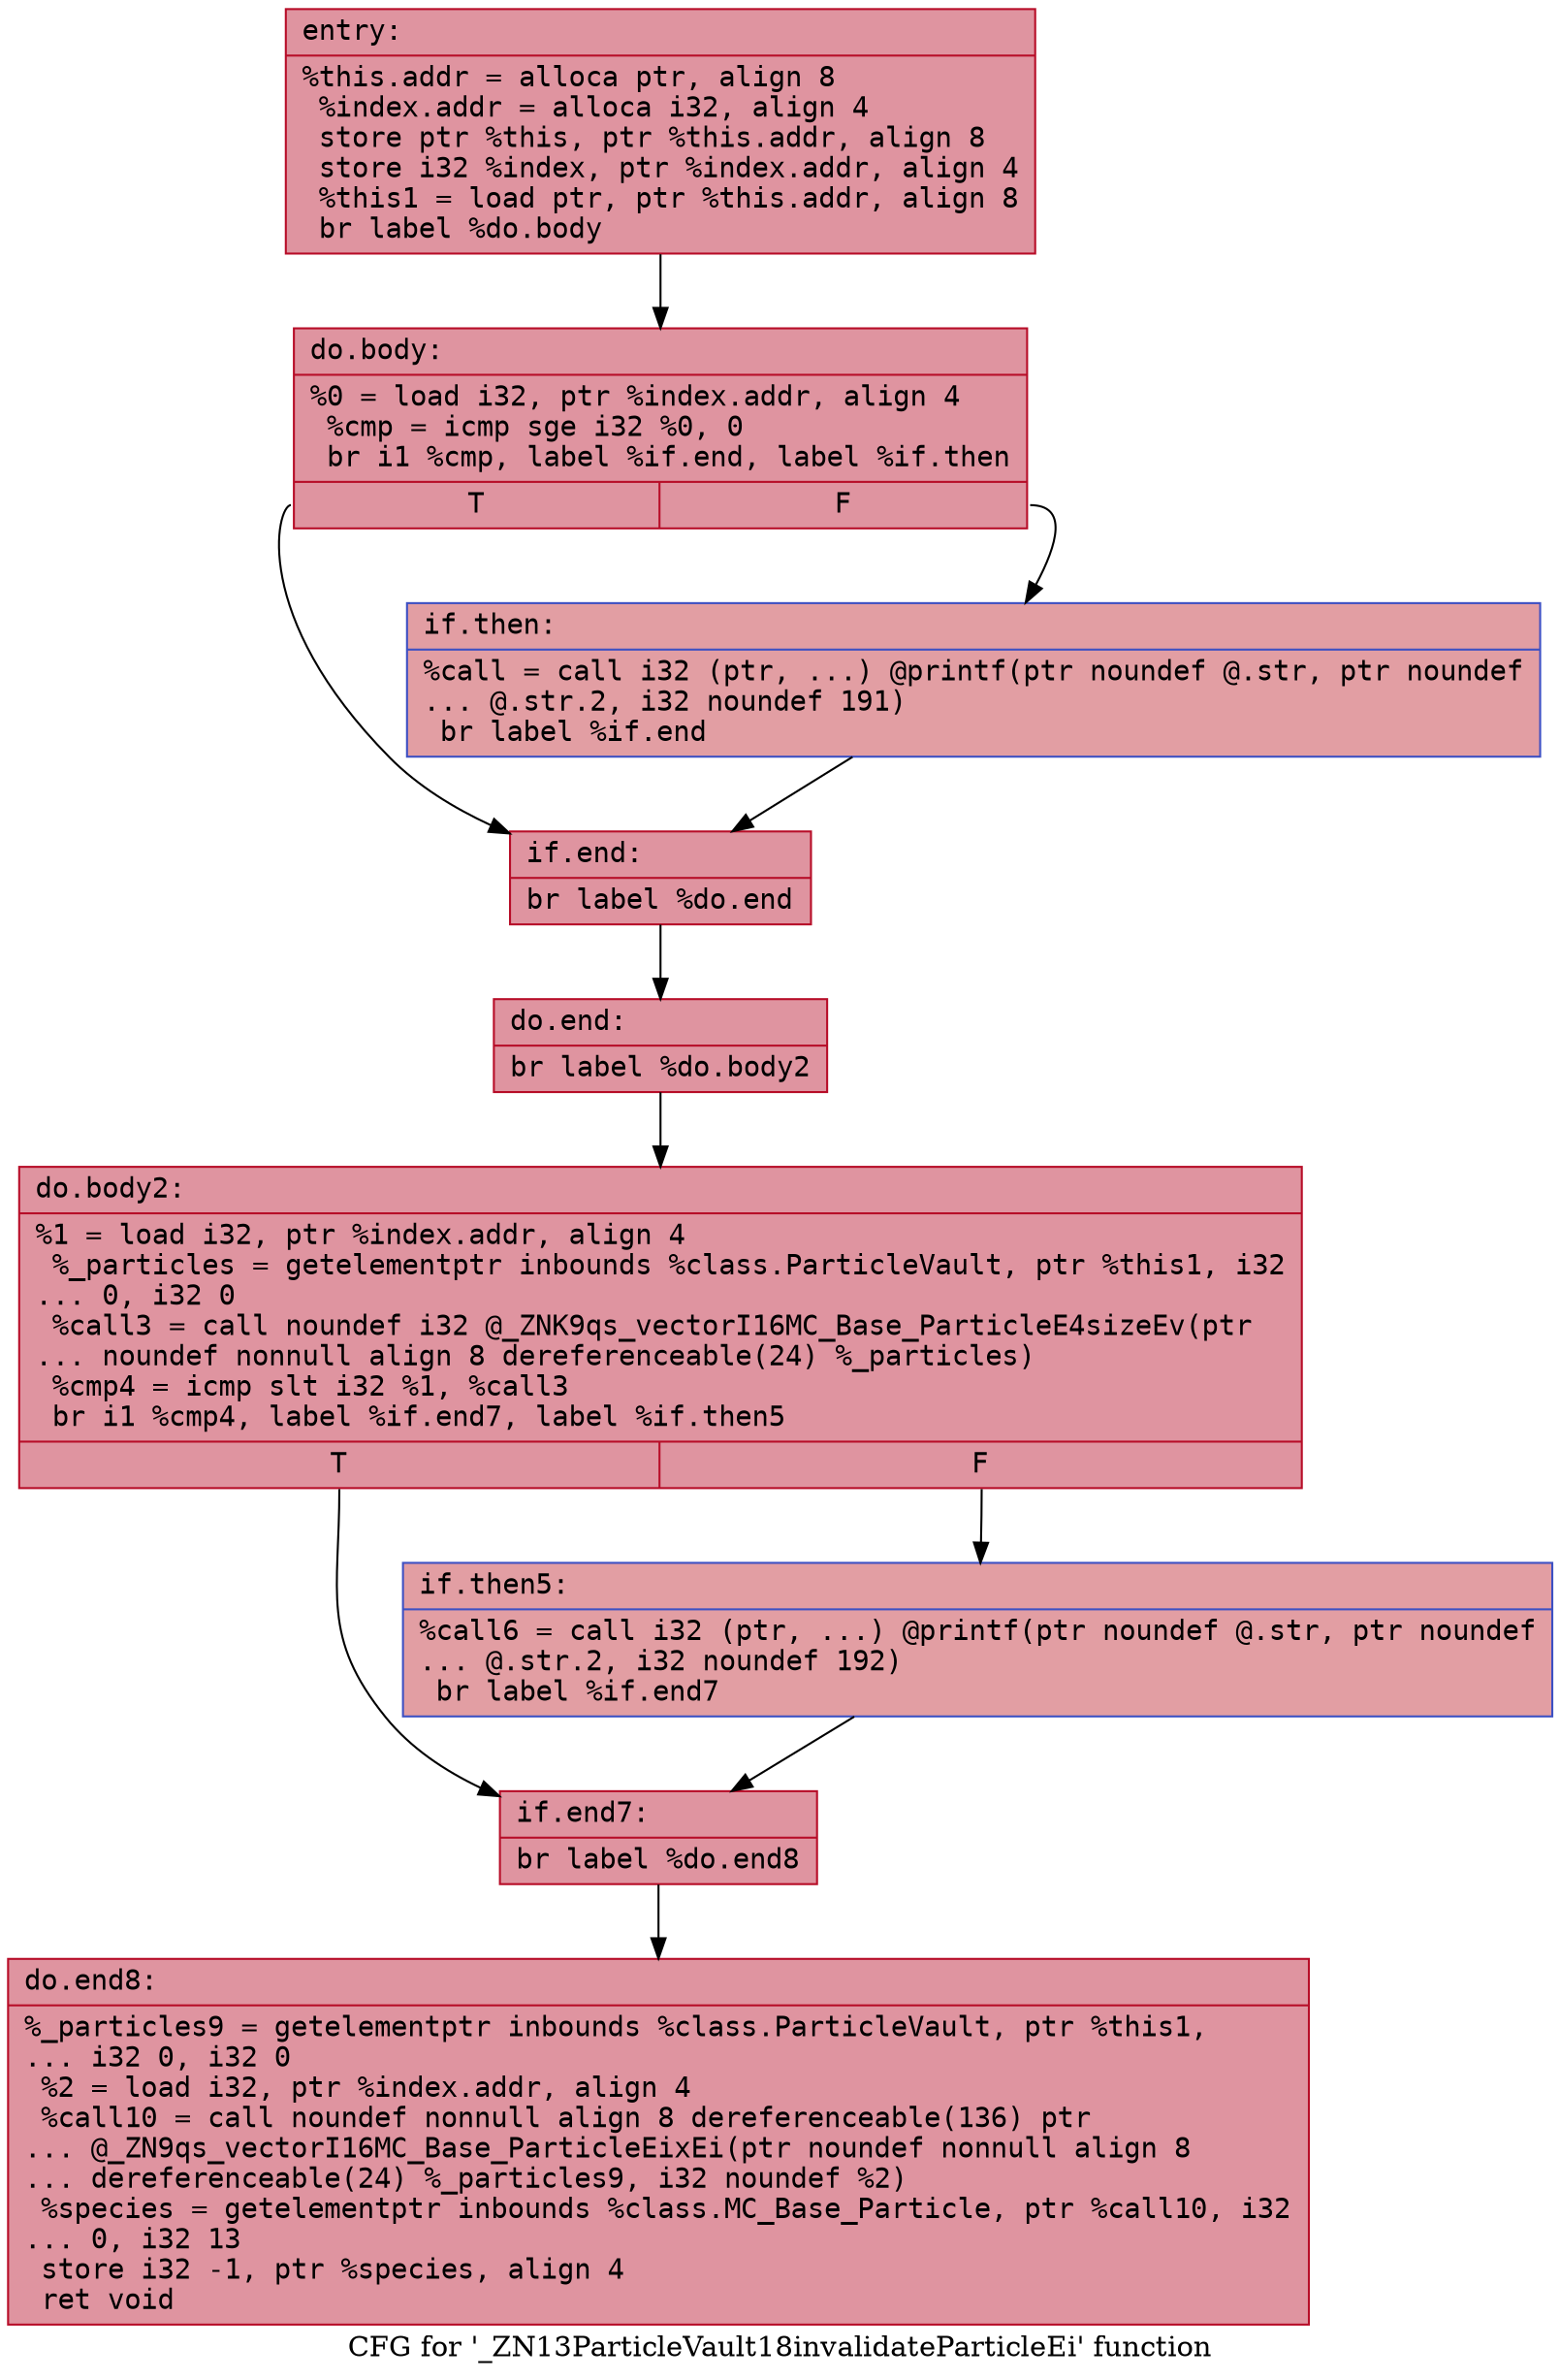digraph "CFG for '_ZN13ParticleVault18invalidateParticleEi' function" {
	label="CFG for '_ZN13ParticleVault18invalidateParticleEi' function";

	Node0x563441b852c0 [shape=record,color="#b70d28ff", style=filled, fillcolor="#b70d2870" fontname="Courier",label="{entry:\l|  %this.addr = alloca ptr, align 8\l  %index.addr = alloca i32, align 4\l  store ptr %this, ptr %this.addr, align 8\l  store i32 %index, ptr %index.addr, align 4\l  %this1 = load ptr, ptr %this.addr, align 8\l  br label %do.body\l}"];
	Node0x563441b852c0 -> Node0x563441b855b0[tooltip="entry -> do.body\nProbability 100.00%" ];
	Node0x563441b855b0 [shape=record,color="#b70d28ff", style=filled, fillcolor="#b70d2870" fontname="Courier",label="{do.body:\l|  %0 = load i32, ptr %index.addr, align 4\l  %cmp = icmp sge i32 %0, 0\l  br i1 %cmp, label %if.end, label %if.then\l|{<s0>T|<s1>F}}"];
	Node0x563441b855b0:s0 -> Node0x563441b857c0[tooltip="do.body -> if.end\nProbability 50.00%" ];
	Node0x563441b855b0:s1 -> Node0x563441b85830[tooltip="do.body -> if.then\nProbability 50.00%" ];
	Node0x563441b85830 [shape=record,color="#3d50c3ff", style=filled, fillcolor="#be242e70" fontname="Courier",label="{if.then:\l|  %call = call i32 (ptr, ...) @printf(ptr noundef @.str, ptr noundef\l... @.str.2, i32 noundef 191)\l  br label %if.end\l}"];
	Node0x563441b85830 -> Node0x563441b857c0[tooltip="if.then -> if.end\nProbability 100.00%" ];
	Node0x563441b857c0 [shape=record,color="#b70d28ff", style=filled, fillcolor="#b70d2870" fontname="Courier",label="{if.end:\l|  br label %do.end\l}"];
	Node0x563441b857c0 -> Node0x563441b85a60[tooltip="if.end -> do.end\nProbability 100.00%" ];
	Node0x563441b85a60 [shape=record,color="#b70d28ff", style=filled, fillcolor="#b70d2870" fontname="Courier",label="{do.end:\l|  br label %do.body2\l}"];
	Node0x563441b85a60 -> Node0x563441b85b40[tooltip="do.end -> do.body2\nProbability 100.00%" ];
	Node0x563441b85b40 [shape=record,color="#b70d28ff", style=filled, fillcolor="#b70d2870" fontname="Courier",label="{do.body2:\l|  %1 = load i32, ptr %index.addr, align 4\l  %_particles = getelementptr inbounds %class.ParticleVault, ptr %this1, i32\l... 0, i32 0\l  %call3 = call noundef i32 @_ZNK9qs_vectorI16MC_Base_ParticleE4sizeEv(ptr\l... noundef nonnull align 8 dereferenceable(24) %_particles)\l  %cmp4 = icmp slt i32 %1, %call3\l  br i1 %cmp4, label %if.end7, label %if.then5\l|{<s0>T|<s1>F}}"];
	Node0x563441b85b40:s0 -> Node0x563441b86180[tooltip="do.body2 -> if.end7\nProbability 50.00%" ];
	Node0x563441b85b40:s1 -> Node0x563441b861f0[tooltip="do.body2 -> if.then5\nProbability 50.00%" ];
	Node0x563441b861f0 [shape=record,color="#3d50c3ff", style=filled, fillcolor="#be242e70" fontname="Courier",label="{if.then5:\l|  %call6 = call i32 (ptr, ...) @printf(ptr noundef @.str, ptr noundef\l... @.str.2, i32 noundef 192)\l  br label %if.end7\l}"];
	Node0x563441b861f0 -> Node0x563441b86180[tooltip="if.then5 -> if.end7\nProbability 100.00%" ];
	Node0x563441b86180 [shape=record,color="#b70d28ff", style=filled, fillcolor="#b70d2870" fontname="Courier",label="{if.end7:\l|  br label %do.end8\l}"];
	Node0x563441b86180 -> Node0x563441b86430[tooltip="if.end7 -> do.end8\nProbability 100.00%" ];
	Node0x563441b86430 [shape=record,color="#b70d28ff", style=filled, fillcolor="#b70d2870" fontname="Courier",label="{do.end8:\l|  %_particles9 = getelementptr inbounds %class.ParticleVault, ptr %this1,\l... i32 0, i32 0\l  %2 = load i32, ptr %index.addr, align 4\l  %call10 = call noundef nonnull align 8 dereferenceable(136) ptr\l... @_ZN9qs_vectorI16MC_Base_ParticleEixEi(ptr noundef nonnull align 8\l... dereferenceable(24) %_particles9, i32 noundef %2)\l  %species = getelementptr inbounds %class.MC_Base_Particle, ptr %call10, i32\l... 0, i32 13\l  store i32 -1, ptr %species, align 4\l  ret void\l}"];
}
